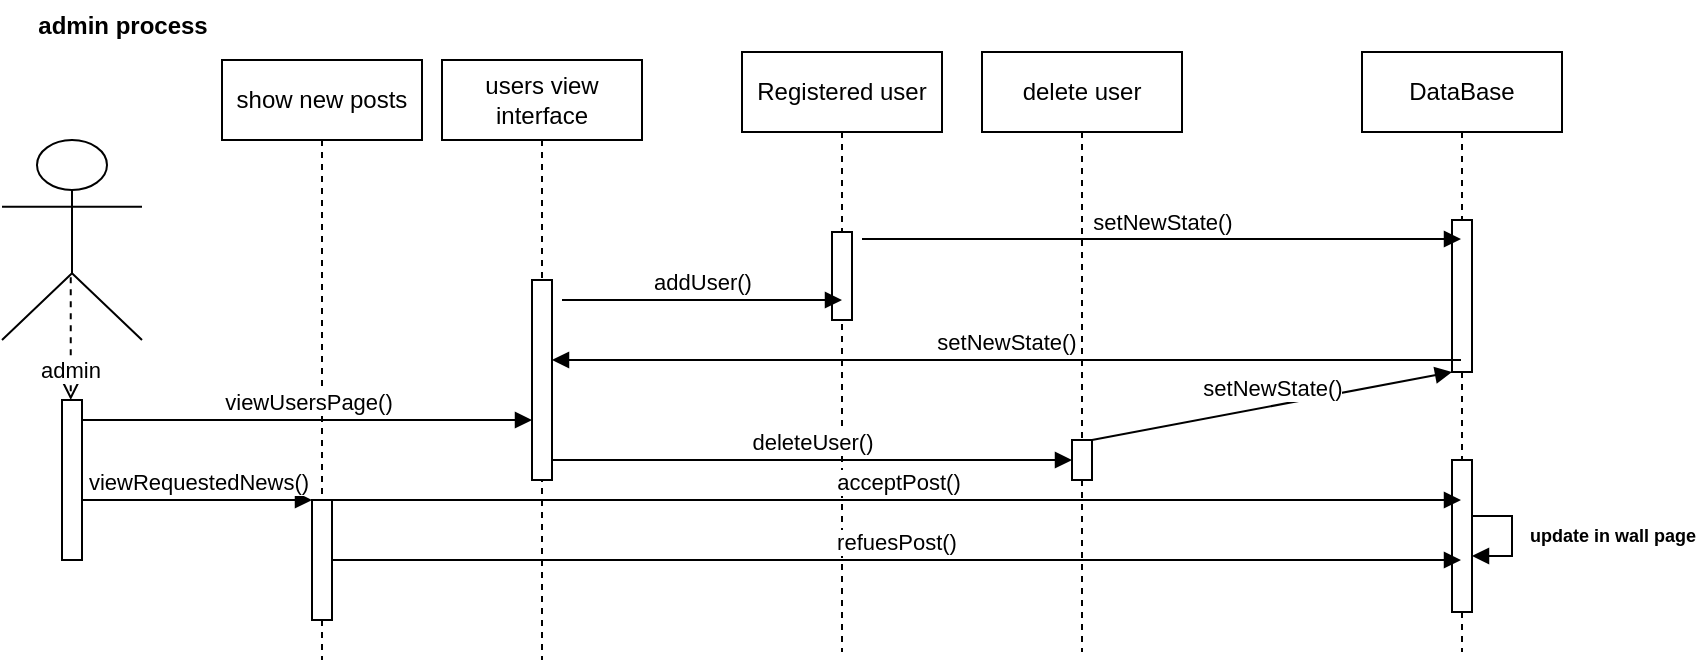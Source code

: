 <mxfile version="22.1.2" type="device">
  <diagram name="Page-1" id="2YBvvXClWsGukQMizWep">
    <mxGraphModel dx="1050" dy="621" grid="1" gridSize="10" guides="1" tooltips="1" connect="1" arrows="1" fold="1" page="1" pageScale="1" pageWidth="850" pageHeight="1100" math="0" shadow="0">
      <root>
        <mxCell id="0" />
        <mxCell id="1" parent="0" />
        <mxCell id="s3ShQKMiqehuUD6H-XT6-1" value="Registered user" style="shape=umlLifeline;perimeter=lifelinePerimeter;whiteSpace=wrap;html=1;container=0;dropTarget=0;collapsible=0;recursiveResize=0;outlineConnect=0;portConstraint=eastwest;newEdgeStyle={&quot;edgeStyle&quot;:&quot;elbowEdgeStyle&quot;,&quot;elbow&quot;:&quot;vertical&quot;,&quot;curved&quot;:0,&quot;rounded&quot;:0};" vertex="1" parent="1">
          <mxGeometry x="390" y="56" width="100" height="300" as="geometry" />
        </mxCell>
        <mxCell id="s3ShQKMiqehuUD6H-XT6-2" value="" style="html=1;points=[];perimeter=orthogonalPerimeter;outlineConnect=0;targetShapes=umlLifeline;portConstraint=eastwest;newEdgeStyle={&quot;edgeStyle&quot;:&quot;elbowEdgeStyle&quot;,&quot;elbow&quot;:&quot;vertical&quot;,&quot;curved&quot;:0,&quot;rounded&quot;:0};" vertex="1" parent="s3ShQKMiqehuUD6H-XT6-1">
          <mxGeometry x="45" y="90" width="10" height="44" as="geometry" />
        </mxCell>
        <mxCell id="s3ShQKMiqehuUD6H-XT6-3" value="user" style="shape=umlActor;verticalLabelPosition=bottom;verticalAlign=top;html=1;" vertex="1" parent="1">
          <mxGeometry x="20" y="100" width="70" height="100" as="geometry" />
        </mxCell>
        <mxCell id="s3ShQKMiqehuUD6H-XT6-4" value="users view interface" style="shape=umlLifeline;perimeter=lifelinePerimeter;whiteSpace=wrap;html=1;container=0;dropTarget=0;collapsible=0;recursiveResize=0;outlineConnect=0;portConstraint=eastwest;newEdgeStyle={&quot;edgeStyle&quot;:&quot;elbowEdgeStyle&quot;,&quot;elbow&quot;:&quot;vertical&quot;,&quot;curved&quot;:0,&quot;rounded&quot;:0};" vertex="1" parent="1">
          <mxGeometry x="240" y="60" width="100" height="300" as="geometry" />
        </mxCell>
        <mxCell id="s3ShQKMiqehuUD6H-XT6-5" value="" style="html=1;points=[];perimeter=orthogonalPerimeter;outlineConnect=0;targetShapes=umlLifeline;portConstraint=eastwest;newEdgeStyle={&quot;edgeStyle&quot;:&quot;elbowEdgeStyle&quot;,&quot;elbow&quot;:&quot;vertical&quot;,&quot;curved&quot;:0,&quot;rounded&quot;:0};" vertex="1" parent="s3ShQKMiqehuUD6H-XT6-4">
          <mxGeometry x="45" y="110" width="10" height="100" as="geometry" />
        </mxCell>
        <mxCell id="s3ShQKMiqehuUD6H-XT6-6" value="DataBase" style="shape=umlLifeline;perimeter=lifelinePerimeter;whiteSpace=wrap;html=1;container=0;dropTarget=0;collapsible=0;recursiveResize=0;outlineConnect=0;portConstraint=eastwest;newEdgeStyle={&quot;edgeStyle&quot;:&quot;elbowEdgeStyle&quot;,&quot;elbow&quot;:&quot;vertical&quot;,&quot;curved&quot;:0,&quot;rounded&quot;:0};" vertex="1" parent="1">
          <mxGeometry x="700" y="56" width="100" height="300" as="geometry" />
        </mxCell>
        <mxCell id="s3ShQKMiqehuUD6H-XT6-7" value="" style="html=1;points=[];perimeter=orthogonalPerimeter;outlineConnect=0;targetShapes=umlLifeline;portConstraint=eastwest;newEdgeStyle={&quot;edgeStyle&quot;:&quot;elbowEdgeStyle&quot;,&quot;elbow&quot;:&quot;vertical&quot;,&quot;curved&quot;:0,&quot;rounded&quot;:0};" vertex="1" parent="s3ShQKMiqehuUD6H-XT6-6">
          <mxGeometry x="45" y="84" width="10" height="76" as="geometry" />
        </mxCell>
        <mxCell id="s3ShQKMiqehuUD6H-XT6-26" value="" style="html=1;points=[];perimeter=orthogonalPerimeter;outlineConnect=0;targetShapes=umlLifeline;portConstraint=eastwest;newEdgeStyle={&quot;edgeStyle&quot;:&quot;elbowEdgeStyle&quot;,&quot;elbow&quot;:&quot;vertical&quot;,&quot;curved&quot;:0,&quot;rounded&quot;:0};" vertex="1" parent="s3ShQKMiqehuUD6H-XT6-6">
          <mxGeometry x="45" y="204" width="10" height="76" as="geometry" />
        </mxCell>
        <mxCell id="s3ShQKMiqehuUD6H-XT6-39" value="" style="html=1;verticalAlign=bottom;endArrow=block;curved=0;rounded=0;" edge="1" parent="s3ShQKMiqehuUD6H-XT6-6" source="s3ShQKMiqehuUD6H-XT6-26" target="s3ShQKMiqehuUD6H-XT6-26">
          <mxGeometry x="-0.001" width="80" relative="1" as="geometry">
            <mxPoint x="-470" y="404" as="sourcePoint" />
            <mxPoint x="95" y="404" as="targetPoint" />
            <mxPoint as="offset" />
          </mxGeometry>
        </mxCell>
        <mxCell id="s3ShQKMiqehuUD6H-XT6-9" value="" style="html=1;points=[[0,0,0,0,5],[0,1,0,0,-5],[1,0,0,0,5],[1,1,0,0,-5]];perimeter=orthogonalPerimeter;outlineConnect=0;targetShapes=umlLifeline;portConstraint=eastwest;newEdgeStyle={&quot;curved&quot;:0,&quot;rounded&quot;:0};" vertex="1" parent="1">
          <mxGeometry x="50" y="230" width="10" height="80" as="geometry" />
        </mxCell>
        <mxCell id="s3ShQKMiqehuUD6H-XT6-10" value="" style="endArrow=open;endSize=12;dashed=1;html=1;rounded=0;exitX=0.491;exitY=0.686;exitDx=0;exitDy=0;exitPerimeter=0;" edge="1" parent="1" source="s3ShQKMiqehuUD6H-XT6-3" target="s3ShQKMiqehuUD6H-XT6-9">
          <mxGeometry width="160" relative="1" as="geometry">
            <mxPoint x="340" y="310" as="sourcePoint" />
            <mxPoint x="500" y="310" as="targetPoint" />
          </mxGeometry>
        </mxCell>
        <mxCell id="s3ShQKMiqehuUD6H-XT6-18" value="admin" style="edgeLabel;html=1;align=center;verticalAlign=middle;resizable=0;points=[];" vertex="1" connectable="0" parent="s3ShQKMiqehuUD6H-XT6-10">
          <mxGeometry x="0.518" y="-1" relative="1" as="geometry">
            <mxPoint as="offset" />
          </mxGeometry>
        </mxCell>
        <mxCell id="s3ShQKMiqehuUD6H-XT6-16" value="admin process" style="text;align=center;fontStyle=1;verticalAlign=middle;spacingLeft=3;spacingRight=3;strokeColor=none;rotatable=0;points=[[0,0.5],[1,0.5]];portConstraint=eastwest;html=1;" vertex="1" parent="1">
          <mxGeometry x="40" y="30" width="80" height="26" as="geometry" />
        </mxCell>
        <mxCell id="s3ShQKMiqehuUD6H-XT6-19" value="addUser()" style="html=1;verticalAlign=bottom;endArrow=block;curved=0;rounded=0;" edge="1" parent="1">
          <mxGeometry width="80" relative="1" as="geometry">
            <mxPoint x="300" y="180" as="sourcePoint" />
            <mxPoint x="440" y="180" as="targetPoint" />
          </mxGeometry>
        </mxCell>
        <mxCell id="s3ShQKMiqehuUD6H-XT6-21" value="delete user" style="shape=umlLifeline;perimeter=lifelinePerimeter;whiteSpace=wrap;html=1;container=0;dropTarget=0;collapsible=0;recursiveResize=0;outlineConnect=0;portConstraint=eastwest;newEdgeStyle={&quot;edgeStyle&quot;:&quot;elbowEdgeStyle&quot;,&quot;elbow&quot;:&quot;vertical&quot;,&quot;curved&quot;:0,&quot;rounded&quot;:0};" vertex="1" parent="1">
          <mxGeometry x="510" y="56" width="100" height="300" as="geometry" />
        </mxCell>
        <mxCell id="s3ShQKMiqehuUD6H-XT6-22" value="" style="html=1;points=[];perimeter=orthogonalPerimeter;outlineConnect=0;targetShapes=umlLifeline;portConstraint=eastwest;newEdgeStyle={&quot;edgeStyle&quot;:&quot;elbowEdgeStyle&quot;,&quot;elbow&quot;:&quot;vertical&quot;,&quot;curved&quot;:0,&quot;rounded&quot;:0};" vertex="1" parent="s3ShQKMiqehuUD6H-XT6-21">
          <mxGeometry x="45" y="194" width="10" height="20" as="geometry" />
        </mxCell>
        <mxCell id="s3ShQKMiqehuUD6H-XT6-23" value="deleteUser()" style="html=1;verticalAlign=bottom;endArrow=block;curved=0;rounded=0;" edge="1" parent="1">
          <mxGeometry width="80" relative="1" as="geometry">
            <mxPoint x="295" y="260" as="sourcePoint" />
            <mxPoint x="555" y="260" as="targetPoint" />
          </mxGeometry>
        </mxCell>
        <mxCell id="s3ShQKMiqehuUD6H-XT6-24" value="setNewState()" style="html=1;verticalAlign=bottom;endArrow=block;curved=0;rounded=0;" edge="1" parent="1">
          <mxGeometry width="80" relative="1" as="geometry">
            <mxPoint x="450" y="149.5" as="sourcePoint" />
            <mxPoint x="749.5" y="149.5" as="targetPoint" />
          </mxGeometry>
        </mxCell>
        <mxCell id="s3ShQKMiqehuUD6H-XT6-25" value="setNewState()" style="html=1;verticalAlign=bottom;endArrow=block;curved=0;rounded=0;" edge="1" parent="1" source="s3ShQKMiqehuUD6H-XT6-6" target="s3ShQKMiqehuUD6H-XT6-5">
          <mxGeometry width="80" relative="1" as="geometry">
            <mxPoint x="460" y="159.5" as="sourcePoint" />
            <mxPoint x="759.5" y="159.5" as="targetPoint" />
            <Array as="points">
              <mxPoint x="620" y="210" />
            </Array>
          </mxGeometry>
        </mxCell>
        <mxCell id="s3ShQKMiqehuUD6H-XT6-27" value="setNewState()" style="html=1;verticalAlign=bottom;endArrow=block;curved=0;rounded=0;" edge="1" parent="1" source="s3ShQKMiqehuUD6H-XT6-22" target="s3ShQKMiqehuUD6H-XT6-7">
          <mxGeometry width="80" relative="1" as="geometry">
            <mxPoint x="590" y="360" as="sourcePoint" />
            <mxPoint x="889.5" y="360" as="targetPoint" />
          </mxGeometry>
        </mxCell>
        <mxCell id="s3ShQKMiqehuUD6H-XT6-30" value="show new posts" style="shape=umlLifeline;perimeter=lifelinePerimeter;whiteSpace=wrap;html=1;container=0;dropTarget=0;collapsible=0;recursiveResize=0;outlineConnect=0;portConstraint=eastwest;newEdgeStyle={&quot;edgeStyle&quot;:&quot;elbowEdgeStyle&quot;,&quot;elbow&quot;:&quot;vertical&quot;,&quot;curved&quot;:0,&quot;rounded&quot;:0};" vertex="1" parent="1">
          <mxGeometry x="130" y="60" width="100" height="300" as="geometry" />
        </mxCell>
        <mxCell id="s3ShQKMiqehuUD6H-XT6-31" value="" style="html=1;points=[];perimeter=orthogonalPerimeter;outlineConnect=0;targetShapes=umlLifeline;portConstraint=eastwest;newEdgeStyle={&quot;edgeStyle&quot;:&quot;elbowEdgeStyle&quot;,&quot;elbow&quot;:&quot;vertical&quot;,&quot;curved&quot;:0,&quot;rounded&quot;:0};" vertex="1" parent="s3ShQKMiqehuUD6H-XT6-30">
          <mxGeometry x="45" y="220" width="10" height="60" as="geometry" />
        </mxCell>
        <mxCell id="s3ShQKMiqehuUD6H-XT6-34" value="viewUsersPage()" style="html=1;verticalAlign=bottom;endArrow=block;curved=0;rounded=0;exitX=1;exitY=0;exitDx=0;exitDy=5;exitPerimeter=0;" edge="1" parent="1">
          <mxGeometry width="80" relative="1" as="geometry">
            <mxPoint x="60" y="240" as="sourcePoint" />
            <mxPoint x="285" y="240" as="targetPoint" />
          </mxGeometry>
        </mxCell>
        <mxCell id="s3ShQKMiqehuUD6H-XT6-35" value="viewRequestedNews()" style="html=1;verticalAlign=bottom;endArrow=block;curved=0;rounded=0;" edge="1" parent="1" source="s3ShQKMiqehuUD6H-XT6-9" target="s3ShQKMiqehuUD6H-XT6-31">
          <mxGeometry width="80" relative="1" as="geometry">
            <mxPoint x="40" y="355" as="sourcePoint" />
            <mxPoint x="159.5" y="355" as="targetPoint" />
          </mxGeometry>
        </mxCell>
        <mxCell id="s3ShQKMiqehuUD6H-XT6-36" value="acceptPost()" style="html=1;verticalAlign=bottom;endArrow=block;curved=0;rounded=0;" edge="1" parent="1">
          <mxGeometry width="80" relative="1" as="geometry">
            <mxPoint x="185" y="280" as="sourcePoint" />
            <mxPoint x="749.5" y="280" as="targetPoint" />
          </mxGeometry>
        </mxCell>
        <mxCell id="s3ShQKMiqehuUD6H-XT6-38" value="refuesPost()" style="html=1;verticalAlign=bottom;endArrow=block;curved=0;rounded=0;" edge="1" parent="1" source="s3ShQKMiqehuUD6H-XT6-31" target="s3ShQKMiqehuUD6H-XT6-6">
          <mxGeometry x="-0.001" width="80" relative="1" as="geometry">
            <mxPoint x="170" y="390" as="sourcePoint" />
            <mxPoint x="730" y="390" as="targetPoint" />
            <mxPoint as="offset" />
          </mxGeometry>
        </mxCell>
        <mxCell id="s3ShQKMiqehuUD6H-XT6-40" value="&lt;font style=&quot;font-size: 9px;&quot;&gt;update in wall page&lt;/font&gt;" style="text;align=center;fontStyle=1;verticalAlign=middle;spacingLeft=3;spacingRight=3;strokeColor=none;rotatable=0;points=[[0,0.5],[1,0.5]];portConstraint=eastwest;html=1;" vertex="1" parent="1">
          <mxGeometry x="790" y="284" width="70" height="26" as="geometry" />
        </mxCell>
      </root>
    </mxGraphModel>
  </diagram>
</mxfile>
